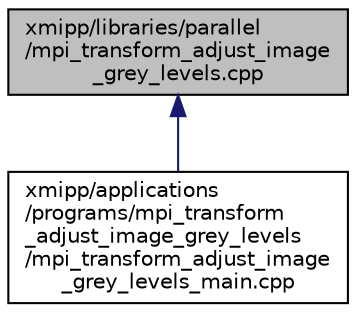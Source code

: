 digraph "xmipp/libraries/parallel/mpi_transform_adjust_image_grey_levels.cpp"
{
  edge [fontname="Helvetica",fontsize="10",labelfontname="Helvetica",labelfontsize="10"];
  node [fontname="Helvetica",fontsize="10",shape=record];
  Node82 [label="xmipp/libraries/parallel\l/mpi_transform_adjust_image\l_grey_levels.cpp",height=0.2,width=0.4,color="black", fillcolor="grey75", style="filled", fontcolor="black"];
  Node82 -> Node83 [dir="back",color="midnightblue",fontsize="10",style="solid",fontname="Helvetica"];
  Node83 [label="xmipp/applications\l/programs/mpi_transform\l_adjust_image_grey_levels\l/mpi_transform_adjust_image\l_grey_levels_main.cpp",height=0.2,width=0.4,color="black", fillcolor="white", style="filled",URL="$mpi__transform__adjust__image__grey__levels__main_8cpp.html"];
}
